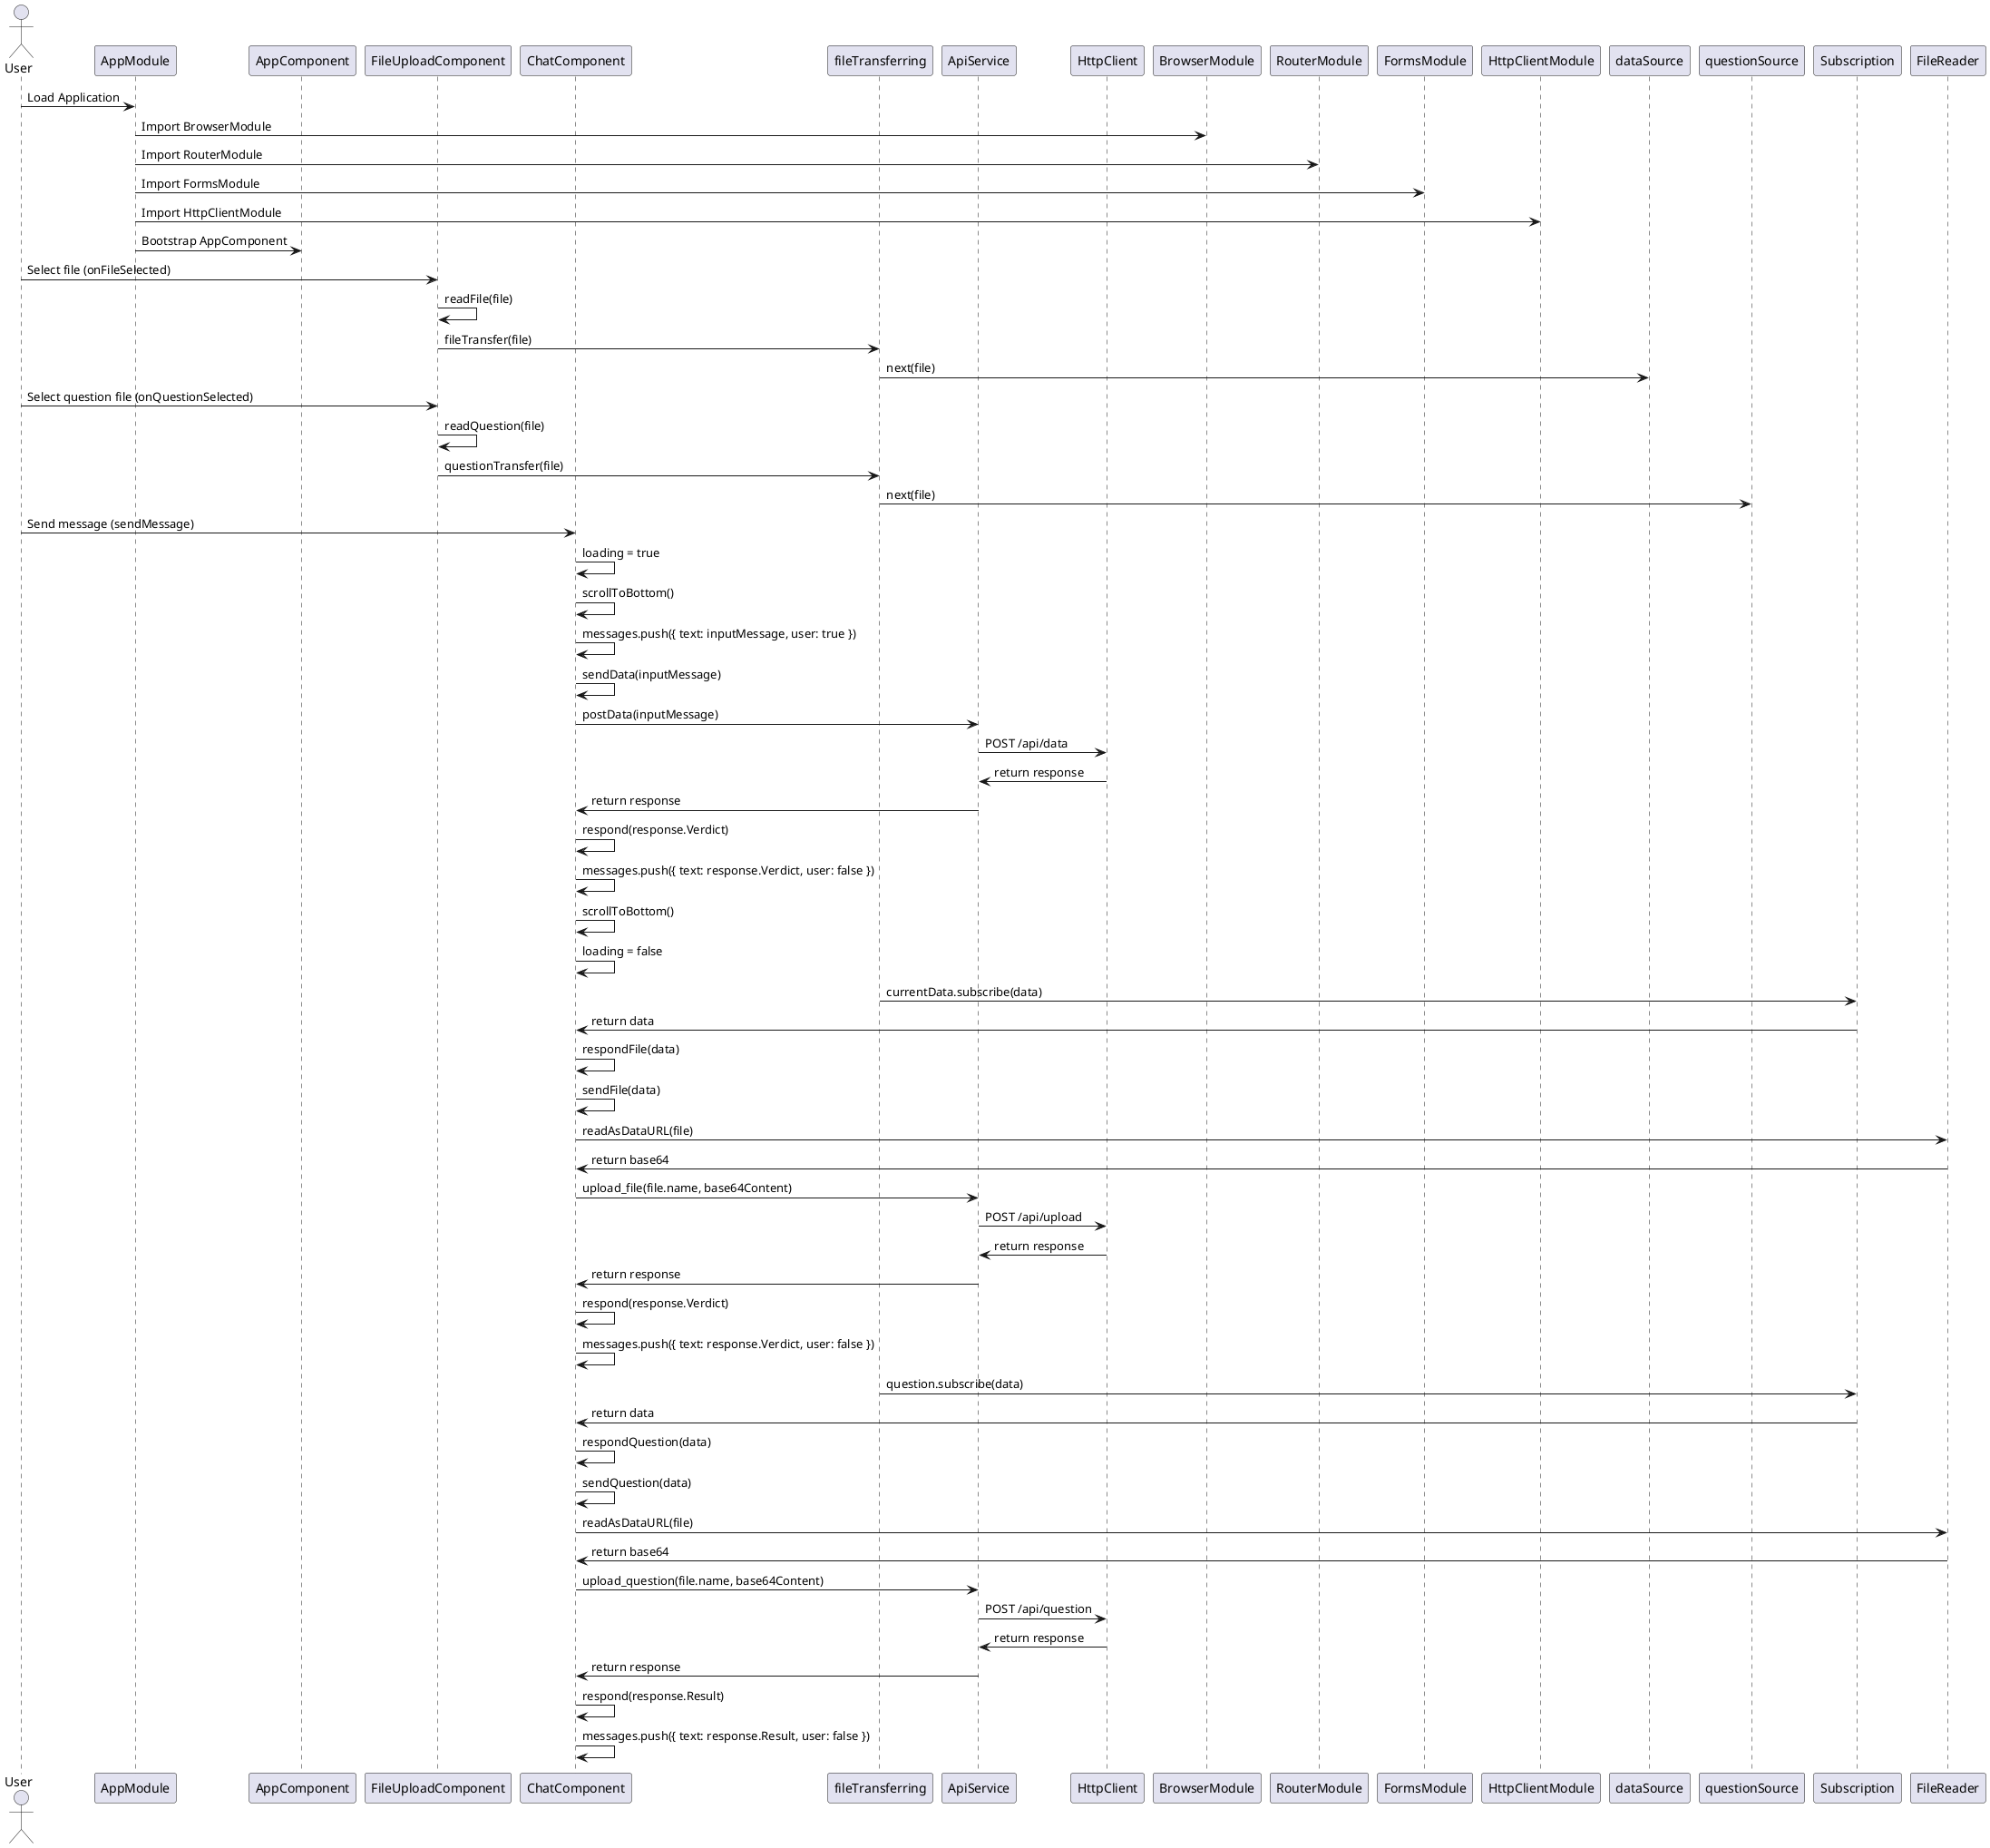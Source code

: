 @startuml
actor User

participant AppModule
participant AppComponent
participant FileUploadComponent
participant ChatComponent
participant fileTransferring
participant ApiService
participant HttpClient

' Bootstrap process
User -> AppModule: Load Application
AppModule -> BrowserModule: Import BrowserModule
AppModule -> RouterModule: Import RouterModule
AppModule -> FormsModule: Import FormsModule
AppModule -> HttpClientModule: Import HttpClientModule
AppModule -> AppComponent: Bootstrap AppComponent

' File Upload process
User -> FileUploadComponent: Select file (onFileSelected)
FileUploadComponent -> FileUploadComponent: readFile(file)
FileUploadComponent -> fileTransferring: fileTransfer(file)
fileTransferring -> dataSource: next(file)

' Question Upload process
User -> FileUploadComponent: Select question file (onQuestionSelected)
FileUploadComponent -> FileUploadComponent: readQuestion(file)
FileUploadComponent -> fileTransferring: questionTransfer(file)
fileTransferring -> questionSource: next(file)

' Message handling process in ChatComponent
User -> ChatComponent: Send message (sendMessage)
ChatComponent -> ChatComponent: loading = true
ChatComponent -> ChatComponent: scrollToBottom()
ChatComponent -> ChatComponent: messages.push({ text: inputMessage, user: true })
ChatComponent -> ChatComponent: sendData(inputMessage)
ChatComponent -> ApiService: postData(inputMessage)
ApiService -> HttpClient: POST /api/data
HttpClient -> ApiService: return response
ApiService -> ChatComponent: return response
ChatComponent -> ChatComponent: respond(response.Verdict)
ChatComponent -> ChatComponent: messages.push({ text: response.Verdict, user: false })
ChatComponent -> ChatComponent: scrollToBottom()
ChatComponent -> ChatComponent: loading = false

' Handling received file data in ChatComponent
fileTransferring -> Subscription: currentData.subscribe(data)
Subscription -> ChatComponent: return data
ChatComponent -> ChatComponent: respondFile(data)
ChatComponent -> ChatComponent: sendFile(data)
ChatComponent -> FileReader: readAsDataURL(file)
FileReader -> ChatComponent: return base64
ChatComponent -> ApiService: upload_file(file.name, base64Content)
ApiService -> HttpClient: POST /api/upload
HttpClient -> ApiService: return response
ApiService -> ChatComponent: return response
ChatComponent -> ChatComponent: respond(response.Verdict)
ChatComponent -> ChatComponent: messages.push({ text: response.Verdict, user: false })

' Handling received question data in ChatComponent
fileTransferring -> Subscription: question.subscribe(data)
Subscription -> ChatComponent: return data
ChatComponent -> ChatComponent: respondQuestion(data)
ChatComponent -> ChatComponent: sendQuestion(data)
ChatComponent -> FileReader: readAsDataURL(file)
FileReader -> ChatComponent: return base64
ChatComponent -> ApiService: upload_question(file.name, base64Content)
ApiService -> HttpClient: POST /api/question
HttpClient -> ApiService: return response
ApiService -> ChatComponent: return response
ChatComponent -> ChatComponent: respond(response.Result)
ChatComponent -> ChatComponent: messages.push({ text: response.Result, user: false })

@enduml
